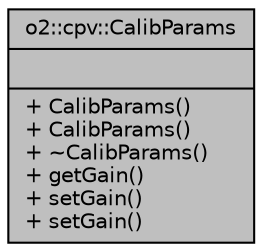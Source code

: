 digraph "o2::cpv::CalibParams"
{
 // INTERACTIVE_SVG=YES
  bgcolor="transparent";
  edge [fontname="Helvetica",fontsize="10",labelfontname="Helvetica",labelfontsize="10"];
  node [fontname="Helvetica",fontsize="10",shape=record];
  Node1 [label="{o2::cpv::CalibParams\n||+ CalibParams()\l+ CalibParams()\l+ ~CalibParams()\l+ getGain()\l+ setGain()\l+ setGain()\l}",height=0.2,width=0.4,color="black", fillcolor="grey75", style="filled", fontcolor="black"];
}
